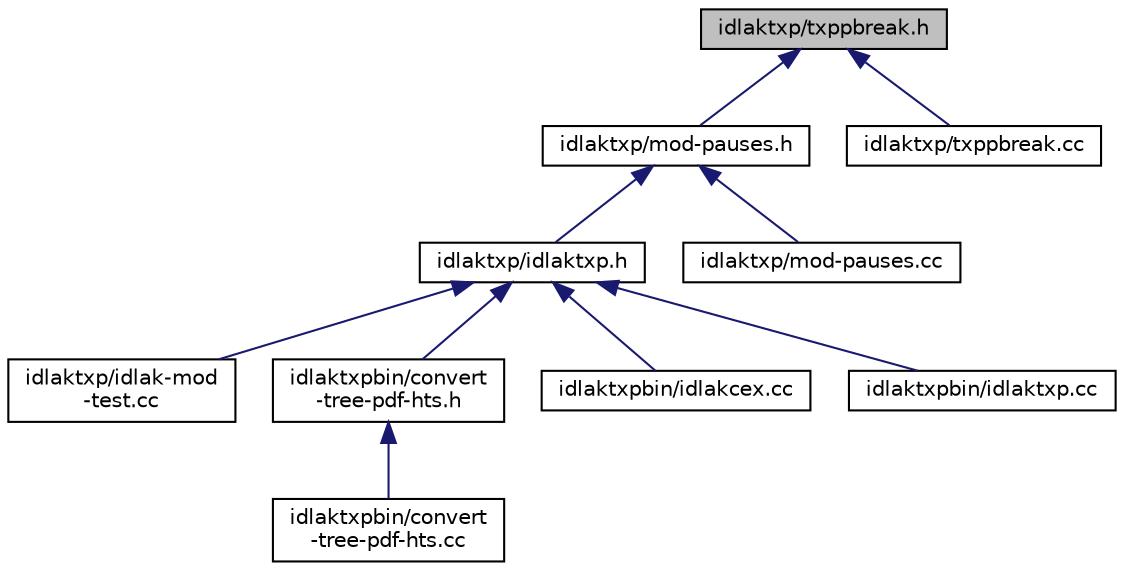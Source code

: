 digraph "idlaktxp/txppbreak.h"
{
  edge [fontname="Helvetica",fontsize="10",labelfontname="Helvetica",labelfontsize="10"];
  node [fontname="Helvetica",fontsize="10",shape=record];
  Node72 [label="idlaktxp/txppbreak.h",height=0.2,width=0.4,color="black", fillcolor="grey75", style="filled", fontcolor="black"];
  Node72 -> Node73 [dir="back",color="midnightblue",fontsize="10",style="solid",fontname="Helvetica"];
  Node73 [label="idlaktxp/mod-pauses.h",height=0.2,width=0.4,color="black", fillcolor="white", style="filled",URL="$mod-pauses_8h.html"];
  Node73 -> Node74 [dir="back",color="midnightblue",fontsize="10",style="solid",fontname="Helvetica"];
  Node74 [label="idlaktxp/idlaktxp.h",height=0.2,width=0.4,color="black", fillcolor="white", style="filled",URL="$idlaktxp_8h.html"];
  Node74 -> Node75 [dir="back",color="midnightblue",fontsize="10",style="solid",fontname="Helvetica"];
  Node75 [label="idlaktxp/idlak-mod\l-test.cc",height=0.2,width=0.4,color="black", fillcolor="white", style="filled",URL="$idlak-mod-test_8cc.html"];
  Node74 -> Node76 [dir="back",color="midnightblue",fontsize="10",style="solid",fontname="Helvetica"];
  Node76 [label="idlaktxpbin/convert\l-tree-pdf-hts.h",height=0.2,width=0.4,color="black", fillcolor="white", style="filled",URL="$convert-tree-pdf-hts_8h.html"];
  Node76 -> Node77 [dir="back",color="midnightblue",fontsize="10",style="solid",fontname="Helvetica"];
  Node77 [label="idlaktxpbin/convert\l-tree-pdf-hts.cc",height=0.2,width=0.4,color="black", fillcolor="white", style="filled",URL="$convert-tree-pdf-hts_8cc.html"];
  Node74 -> Node78 [dir="back",color="midnightblue",fontsize="10",style="solid",fontname="Helvetica"];
  Node78 [label="idlaktxpbin/idlakcex.cc",height=0.2,width=0.4,color="black", fillcolor="white", style="filled",URL="$idlakcex_8cc.html"];
  Node74 -> Node79 [dir="back",color="midnightblue",fontsize="10",style="solid",fontname="Helvetica"];
  Node79 [label="idlaktxpbin/idlaktxp.cc",height=0.2,width=0.4,color="black", fillcolor="white", style="filled",URL="$idlaktxp_8cc.html"];
  Node73 -> Node80 [dir="back",color="midnightblue",fontsize="10",style="solid",fontname="Helvetica"];
  Node80 [label="idlaktxp/mod-pauses.cc",height=0.2,width=0.4,color="black", fillcolor="white", style="filled",URL="$mod-pauses_8cc.html"];
  Node72 -> Node81 [dir="back",color="midnightblue",fontsize="10",style="solid",fontname="Helvetica"];
  Node81 [label="idlaktxp/txppbreak.cc",height=0.2,width=0.4,color="black", fillcolor="white", style="filled",URL="$txppbreak_8cc.html"];
}
